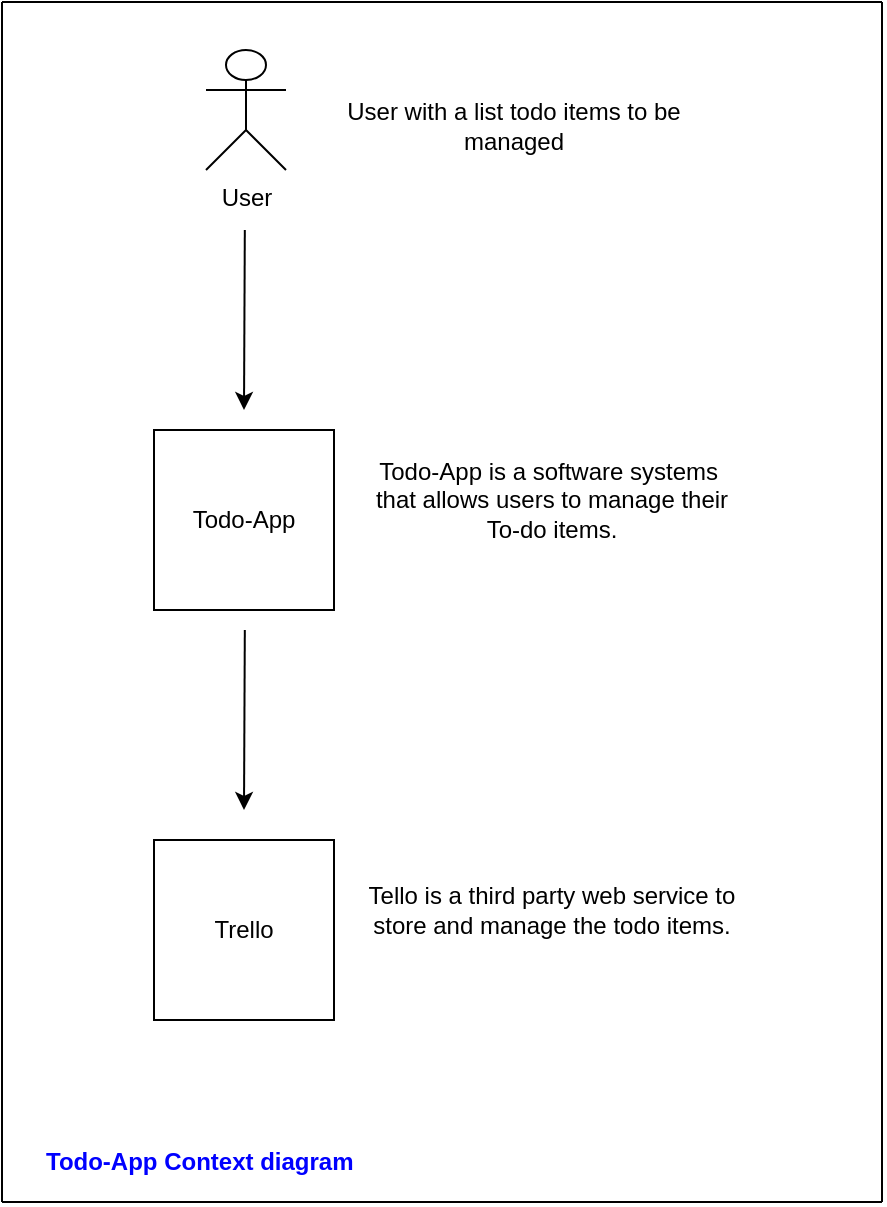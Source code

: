 <mxfile version="13.7.9" type="device"><diagram id="zq937zdJO4fG6U1yWZvw" name="Page-1"><mxGraphModel dx="460" dy="933" grid="1" gridSize="10" guides="1" tooltips="1" connect="1" arrows="1" fold="1" page="1" pageScale="1" pageWidth="827" pageHeight="1169" math="0" shadow="0"><root><mxCell id="0"/><mxCell id="1" parent="0"/><mxCell id="eadnBZg9xZ6GXcQhbx-S-5" value="Trello" style="whiteSpace=wrap;html=1;aspect=fixed;" vertex="1" parent="1"><mxGeometry x="236" y="579" width="90" height="90" as="geometry"/></mxCell><mxCell id="eadnBZg9xZ6GXcQhbx-S-8" value="" style="endArrow=none;html=1;" edge="1" parent="1"><mxGeometry width="50" height="50" relative="1" as="geometry"><mxPoint x="160" y="160" as="sourcePoint"/><mxPoint x="600" y="160" as="targetPoint"/></mxGeometry></mxCell><mxCell id="eadnBZg9xZ6GXcQhbx-S-9" value="" style="endArrow=none;html=1;" edge="1" parent="1"><mxGeometry width="50" height="50" relative="1" as="geometry"><mxPoint x="160" y="760" as="sourcePoint"/><mxPoint x="600" y="760" as="targetPoint"/></mxGeometry></mxCell><mxCell id="eadnBZg9xZ6GXcQhbx-S-11" value="" style="endArrow=none;html=1;" edge="1" parent="1"><mxGeometry width="50" height="50" relative="1" as="geometry"><mxPoint x="160" y="160" as="sourcePoint"/><mxPoint x="160" y="760" as="targetPoint"/></mxGeometry></mxCell><mxCell id="eadnBZg9xZ6GXcQhbx-S-12" value="" style="endArrow=none;html=1;" edge="1" parent="1"><mxGeometry width="50" height="50" relative="1" as="geometry"><mxPoint x="600" y="160" as="sourcePoint"/><mxPoint x="600" y="760" as="targetPoint"/></mxGeometry></mxCell><mxCell id="eadnBZg9xZ6GXcQhbx-S-14" value="&lt;font color=&quot;#0000ff&quot;&gt;&lt;b&gt;Todo-App Context diagram&lt;/b&gt;&lt;/font&gt;" style="text;html=1;strokeColor=none;fillColor=none;align=left;verticalAlign=middle;whiteSpace=wrap;rounded=0;" vertex="1" parent="1"><mxGeometry x="180" y="720" width="300" height="40" as="geometry"/></mxCell><mxCell id="eadnBZg9xZ6GXcQhbx-S-16" value="User with a list todo items to be managed" style="text;html=1;strokeColor=none;fillColor=none;align=center;verticalAlign=middle;whiteSpace=wrap;rounded=0;" vertex="1" parent="1"><mxGeometry x="326" y="204" width="180" height="36" as="geometry"/></mxCell><mxCell id="eadnBZg9xZ6GXcQhbx-S-17" value="User" style="shape=umlActor;verticalLabelPosition=bottom;verticalAlign=top;html=1;outlineConnect=0;" vertex="1" parent="1"><mxGeometry x="262" y="184" width="40" height="60" as="geometry"/></mxCell><mxCell id="eadnBZg9xZ6GXcQhbx-S-19" value="Todo-App" style="whiteSpace=wrap;html=1;aspect=fixed;" vertex="1" parent="1"><mxGeometry x="236" y="374" width="90" height="90" as="geometry"/></mxCell><mxCell id="eadnBZg9xZ6GXcQhbx-S-20" value="" style="endArrow=classic;html=1;" edge="1" parent="1"><mxGeometry width="50" height="50" relative="1" as="geometry"><mxPoint x="281.41" y="274" as="sourcePoint"/><mxPoint x="281" y="364" as="targetPoint"/></mxGeometry></mxCell><mxCell id="eadnBZg9xZ6GXcQhbx-S-21" value="" style="endArrow=classic;html=1;" edge="1" parent="1"><mxGeometry width="50" height="50" relative="1" as="geometry"><mxPoint x="281.41" y="474" as="sourcePoint"/><mxPoint x="281" y="564" as="targetPoint"/></mxGeometry></mxCell><mxCell id="eadnBZg9xZ6GXcQhbx-S-22" value="Todo-App is a software systems&amp;nbsp; that allows users to manage their To-do items." style="text;html=1;strokeColor=none;fillColor=none;align=center;verticalAlign=middle;whiteSpace=wrap;rounded=0;" vertex="1" parent="1"><mxGeometry x="340" y="374" width="190" height="70" as="geometry"/></mxCell><mxCell id="eadnBZg9xZ6GXcQhbx-S-23" value="Tello is a third party web service to store and manage the todo items." style="text;html=1;strokeColor=none;fillColor=none;align=center;verticalAlign=middle;whiteSpace=wrap;rounded=0;" vertex="1" parent="1"><mxGeometry x="340" y="579" width="190" height="70" as="geometry"/></mxCell></root></mxGraphModel></diagram></mxfile>